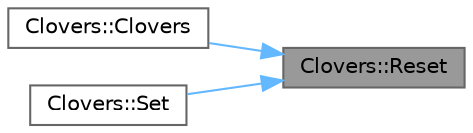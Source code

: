 digraph "Clovers::Reset"
{
 // LATEX_PDF_SIZE
  bgcolor="transparent";
  edge [fontname=Helvetica,fontsize=10,labelfontname=Helvetica,labelfontsize=10];
  node [fontname=Helvetica,fontsize=10,shape=box,height=0.2,width=0.4];
  rankdir="RL";
  Node1 [id="Node000001",label="Clovers::Reset",height=0.2,width=0.4,color="gray40", fillcolor="grey60", style="filled", fontcolor="black",tooltip=" "];
  Node1 -> Node2 [id="edge1_Node000001_Node000002",dir="back",color="steelblue1",style="solid",tooltip=" "];
  Node2 [id="Node000002",label="Clovers::Clovers",height=0.2,width=0.4,color="grey40", fillcolor="white", style="filled",URL="$class_clovers.html#addcd7785b41aec6be8988166a5b04fa0",tooltip=" "];
  Node1 -> Node3 [id="edge2_Node000001_Node000003",dir="back",color="steelblue1",style="solid",tooltip=" "];
  Node3 [id="Node000003",label="Clovers::Set",height=0.2,width=0.4,color="grey40", fillcolor="white", style="filled",URL="$class_clovers.html#a977acc3d37abce501ac0e064d2dbf3f9",tooltip=" "];
}
